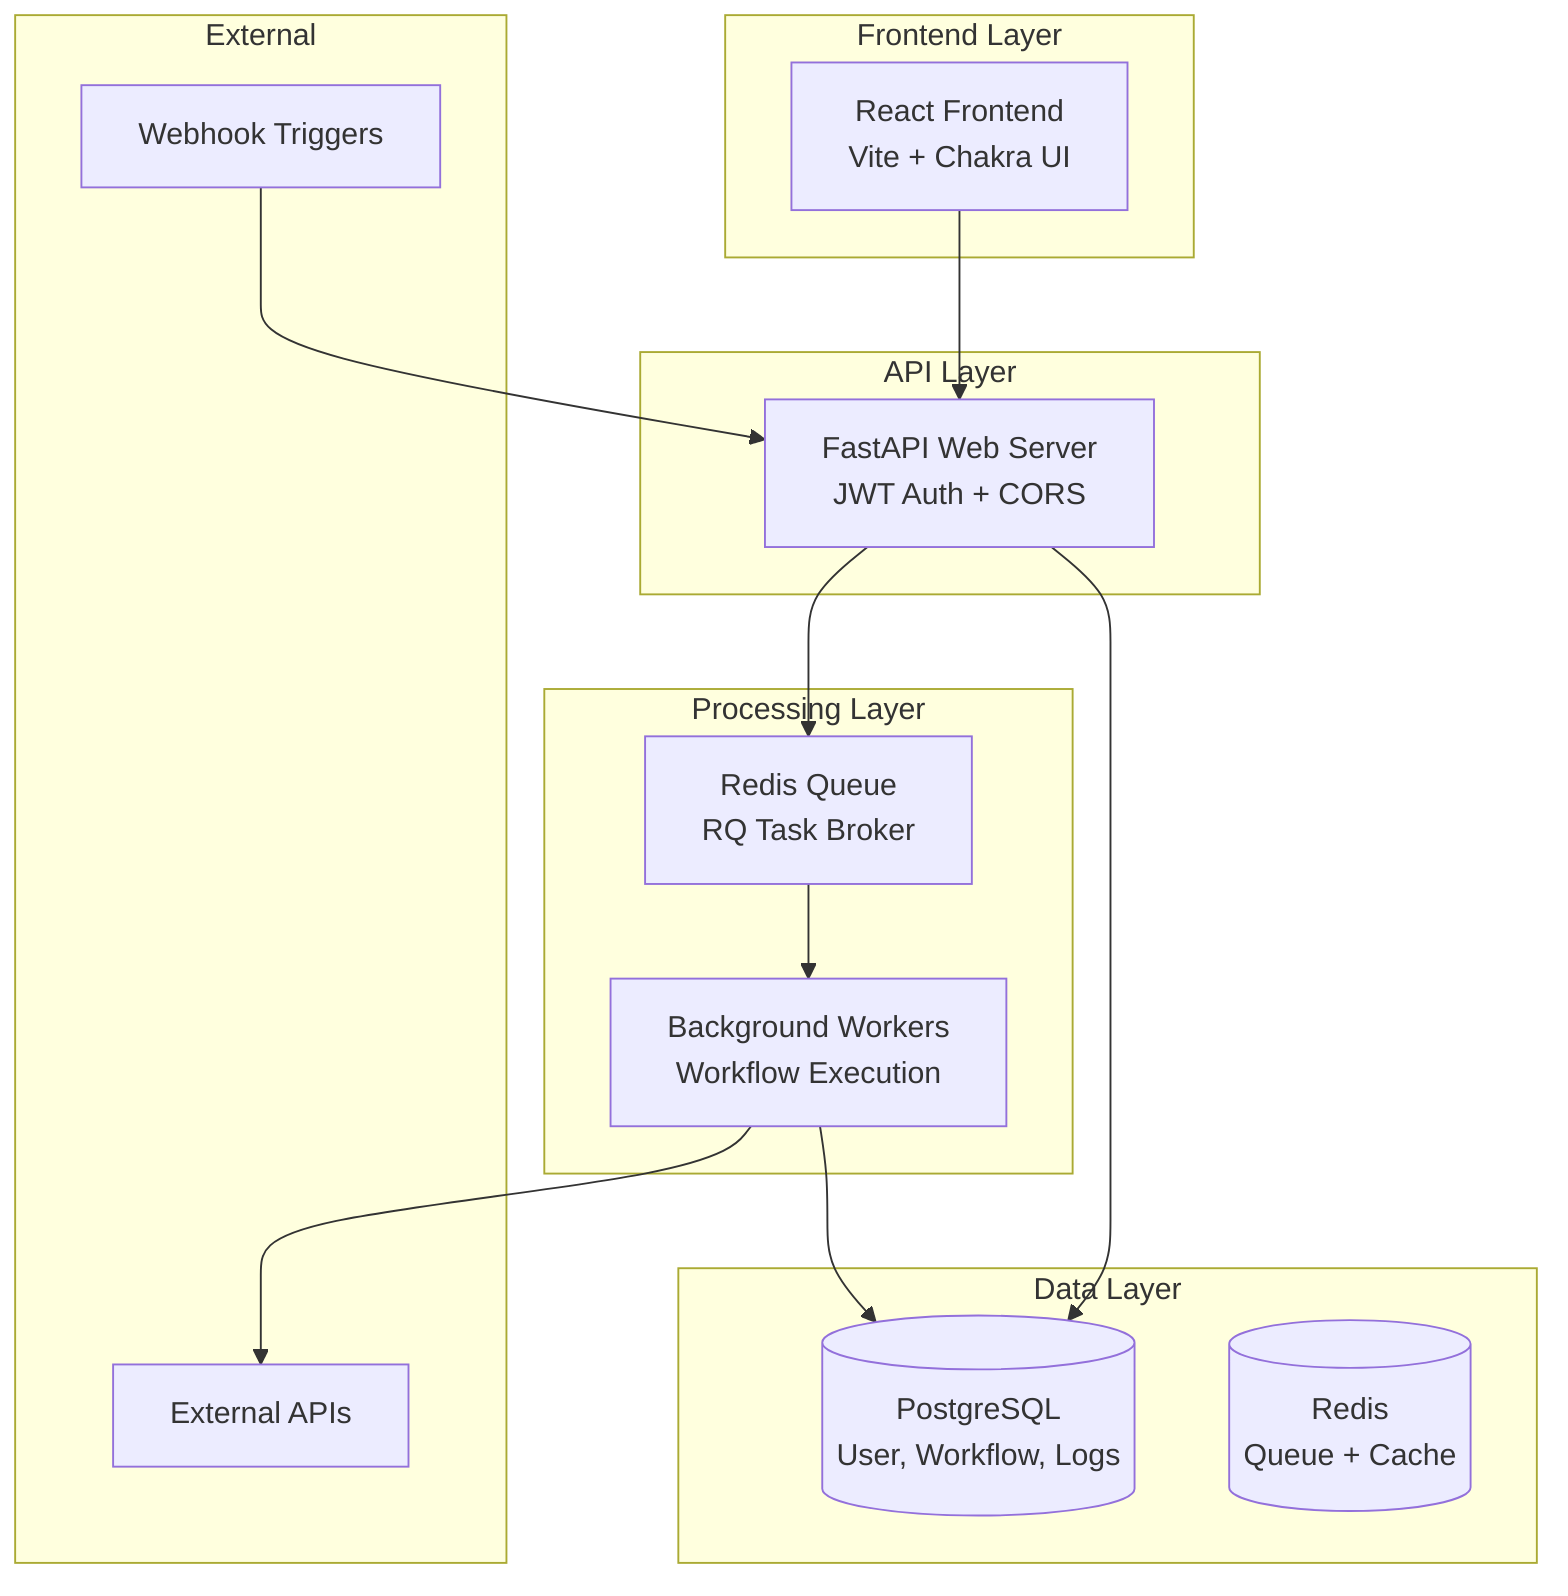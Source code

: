 graph TB
    subgraph "Frontend Layer"
        UI[React Frontend<br/>Vite + Chakra UI]
    end
    
    subgraph "API Layer"
        API[FastAPI Web Server<br/>JWT Auth + CORS]
    end
    
    subgraph "Processing Layer"
        QUEUE[Redis Queue<br/>RQ Task Broker]
        WORKER[Background Workers<br/>Workflow Execution]
    end
    
    subgraph "Data Layer"
        DB[(PostgreSQL<br/>User, Workflow, Logs)]
        REDIS[(Redis<br/>Queue + Cache)]
    end
    
    subgraph "External"
        WEBHOOK[Webhook Triggers]
        APIS[External APIs]
    end
    
    UI --> API
    API --> DB
    API --> QUEUE
    QUEUE --> WORKER
    WORKER --> DB
    WORKER --> APIS
    WEBHOOK --> API